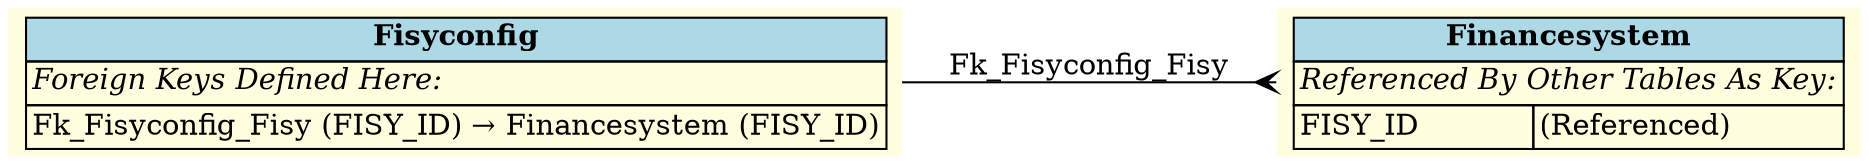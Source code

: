 digraph ERD {
  rankdir=LR;
  node [shape=plaintext, style=filled, fillcolor=lightyellow];
  edge [arrowhead=crow, arrowtail=none, dir=both, labelfontsize=10];

  "Fisyconfig" [
    label=<
    <TABLE BORDER="0" CELLBORDER="1" CELLSPACING="0" BGCOLOR="lightyellow">
      <TR><TD COLSPAN="2" BGCOLOR="lightblue"><B>Fisyconfig</B></TD></TR>
      <TR><TD COLSPAN="2" ALIGN="LEFT"><I>Foreign Keys Defined Here:</I></TD></TR>
      <TR><TD ALIGN="LEFT" COLSPAN="2">Fk_Fisyconfig_Fisy (FISY_ID) &rarr; Financesystem (FISY_ID)</TD></TR>
    </TABLE>
    >
  ];

  "Financesystem" [
    label=<
    <TABLE BORDER="0" CELLBORDER="1" CELLSPACING="0" BGCOLOR="lightyellow">
      <TR><TD COLSPAN="2" BGCOLOR="lightblue"><B>Financesystem</B></TD></TR>
      <TR><TD COLSPAN="2" ALIGN="LEFT"><I>Referenced By Other Tables As Key:</I></TD></TR>
      <TR><TD ALIGN="LEFT">FISY_ID</TD><TD ALIGN="LEFT">(Referenced)</TD></TR>
    </TABLE>
    >
  ];

  "Fisyconfig" -> "Financesystem" [label=" Fk_Fisyconfig_Fisy "];
}
